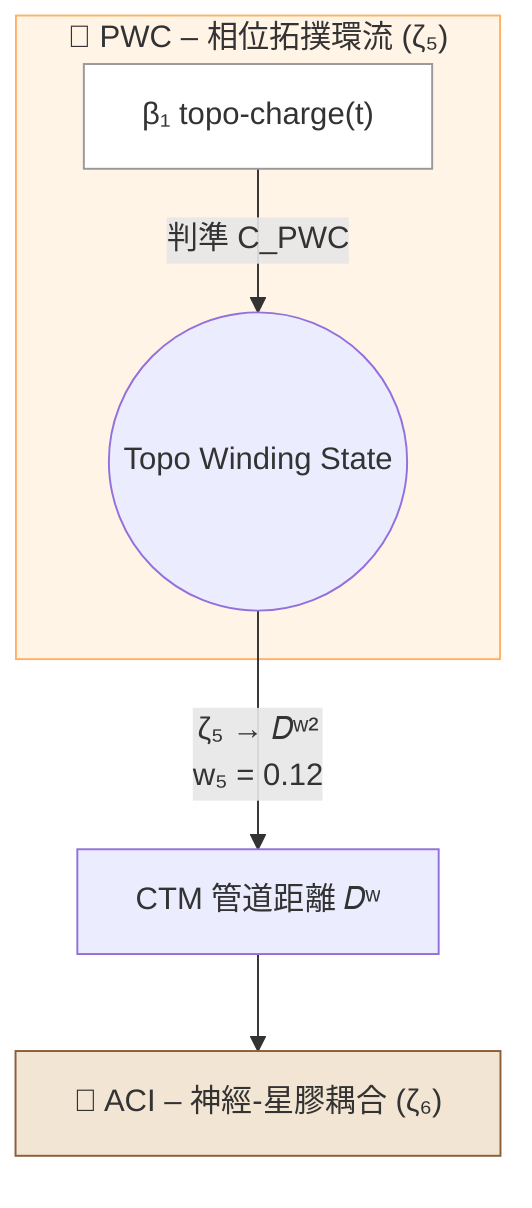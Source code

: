 flowchart TD
  %% Core subgraph for this key
  subgraph PWC["🔑 PWC – 相位拓撲環流 (ζ₅)"]
    B["β₁ topo‑charge(t)"]:::state -->|判準 C_PWC| TC((Topo Winding State))
  end

  %% Mapping from topological winding to CTM distance
  TC -->|"ζ₅ → 𝐷ʷ²<br/>w₅ = 0.12"| CTM[CTM 管道距離 𝐷ʷ]

  %% Forward link to next key in the pipeline
  CTM --> ACI["🔑 ACI – 神經‑星膠耦合 (ζ₆)"]

  %% Aesthetics
  style PWC fill:#fff4e6,stroke:#ffb266
  style ACI fill:#f3e5d3,stroke:#8B5E3C
  classDef state fill:#ffffff,stroke:#999999